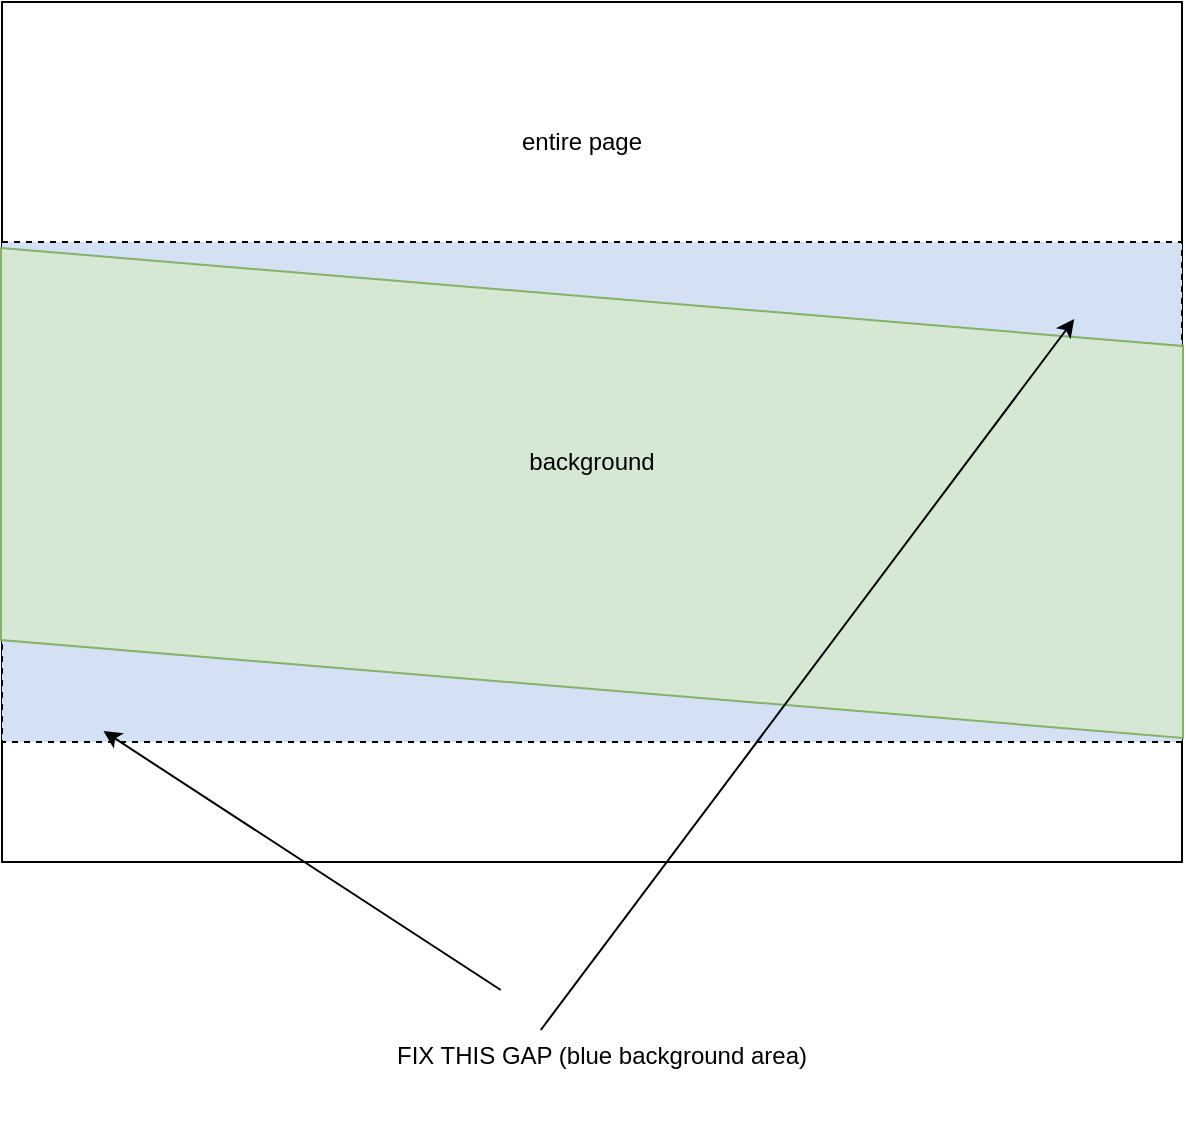 <mxfile version="12.2.4" pages="1"><diagram id="m8At_CxRcnWjZ6WXLhQg" name="Page-1"><mxGraphModel dx="728" dy="702" grid="1" gridSize="10" guides="1" tooltips="1" connect="1" arrows="1" fold="1" page="1" pageScale="1" pageWidth="827" pageHeight="1169" math="0" shadow="0"><root><mxCell id="0"/><mxCell id="1" parent="0"/><mxCell id="2" value="" style="whiteSpace=wrap;html=1;" parent="1" vertex="1"><mxGeometry x="20" y="90" width="590" height="430" as="geometry"/></mxCell><mxCell id="3" value="entire page" style="text;html=1;strokeColor=none;fillColor=none;align=center;verticalAlign=middle;whiteSpace=wrap;rounded=0;" parent="1" vertex="1"><mxGeometry x="220" y="120" width="180" height="80" as="geometry"/></mxCell><mxCell id="10" value="" style="whiteSpace=wrap;html=1;dashed=1;fillColor=#D4E1F5;imageAspect=0;resizeWidth=1;resizeHeight=1;" vertex="1" parent="1"><mxGeometry x="20" y="210" width="590" height="250" as="geometry"/></mxCell><mxCell id="6" value="" style="shape=parallelogram;perimeter=parallelogramPerimeter;whiteSpace=wrap;html=1;rotation=90;fillColor=#d5e8d4;strokeColor=#82b366;" vertex="1" parent="1"><mxGeometry x="192.5" y="40" width="245" height="591" as="geometry"/></mxCell><mxCell id="5" value="background" style="text;html=1;strokeColor=none;fillColor=none;align=center;verticalAlign=middle;whiteSpace=wrap;rounded=0;" parent="1" vertex="1"><mxGeometry x="20" y="280" width="590" height="80" as="geometry"/></mxCell><mxCell id="11" value="" style="endArrow=classic;html=1;entryX=0.086;entryY=0.978;entryDx=0;entryDy=0;entryPerimeter=0;" edge="1" parent="1" source="12" target="10"><mxGeometry width="50" height="50" relative="1" as="geometry"><mxPoint x="20" y="590" as="sourcePoint"/><mxPoint x="70" y="540" as="targetPoint"/></mxGeometry></mxCell><mxCell id="12" value="FIX THIS GAP (blue background area)" style="text;html=1;strokeColor=none;fillColor=none;align=center;verticalAlign=middle;whiteSpace=wrap;rounded=0;dashed=1;" vertex="1" parent="1"><mxGeometry x="40" y="584" width="560" height="66" as="geometry"/></mxCell><mxCell id="14" value="" style="endArrow=classic;html=1;entryX=0.145;entryY=0.092;entryDx=0;entryDy=0;entryPerimeter=0;" edge="1" parent="1" target="6"><mxGeometry width="50" height="50" relative="1" as="geometry"><mxPoint x="289.381" y="604" as="sourcePoint"/><mxPoint x="311" y="370" as="targetPoint"/></mxGeometry></mxCell></root></mxGraphModel></diagram></mxfile>